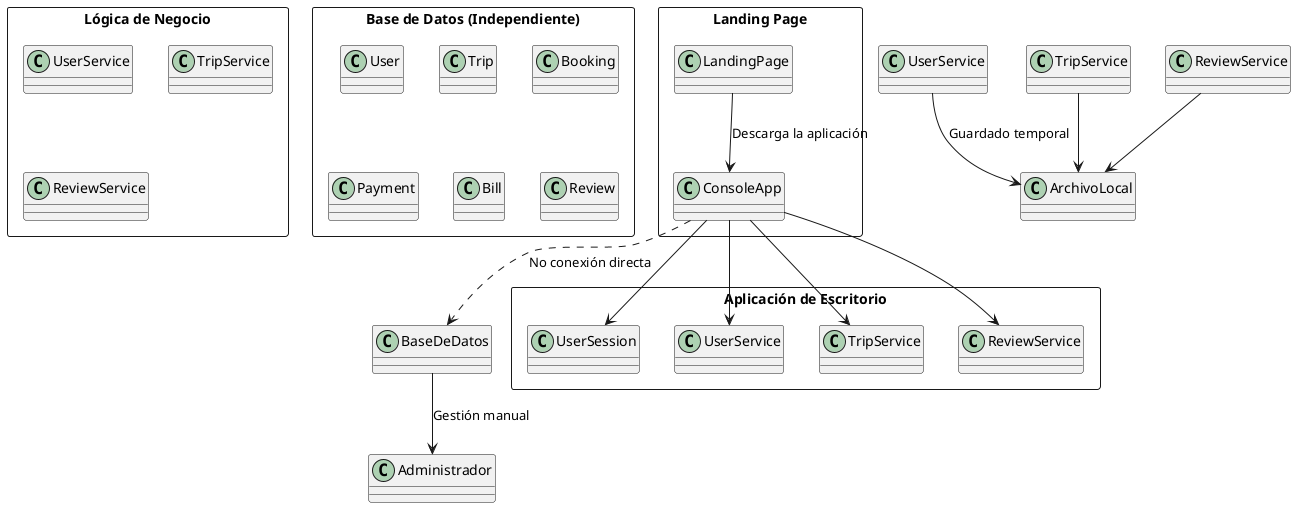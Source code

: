 @startuml

rectangle "Landing Page" {
    LandingPage --> ConsoleApp : Descarga la aplicación
}

rectangle "Aplicación de Escritorio" {
    ConsoleApp --> UserSession
    ConsoleApp --> UserService
    ConsoleApp --> TripService
    ConsoleApp --> ReviewService
}

rectangle "Lógica de Negocio" {
    class UserService
    class TripService
    class ReviewService
}

rectangle "Base de Datos (Independiente)" {
    class User
    class Trip
    class Booking
    class Payment
    class Bill
    class Review
}

ConsoleApp -[dashed]-> BaseDeDatos : No conexión directa
BaseDeDatos --> Administrador : Gestión manual

UserService --> ArchivoLocal : Guardado temporal
TripService --> ArchivoLocal
ReviewService --> ArchivoLocal

@enduml
